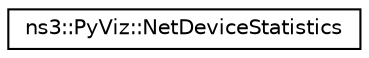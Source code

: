 digraph "Graphical Class Hierarchy"
{
 // LATEX_PDF_SIZE
  edge [fontname="Helvetica",fontsize="10",labelfontname="Helvetica",labelfontsize="10"];
  node [fontname="Helvetica",fontsize="10",shape=record];
  rankdir="LR";
  Node0 [label="ns3::PyViz::NetDeviceStatistics",height=0.2,width=0.4,color="black", fillcolor="white", style="filled",URL="$structns3_1_1_py_viz_1_1_net_device_statistics.html",tooltip="NetDeviceStatistics structure."];
}
